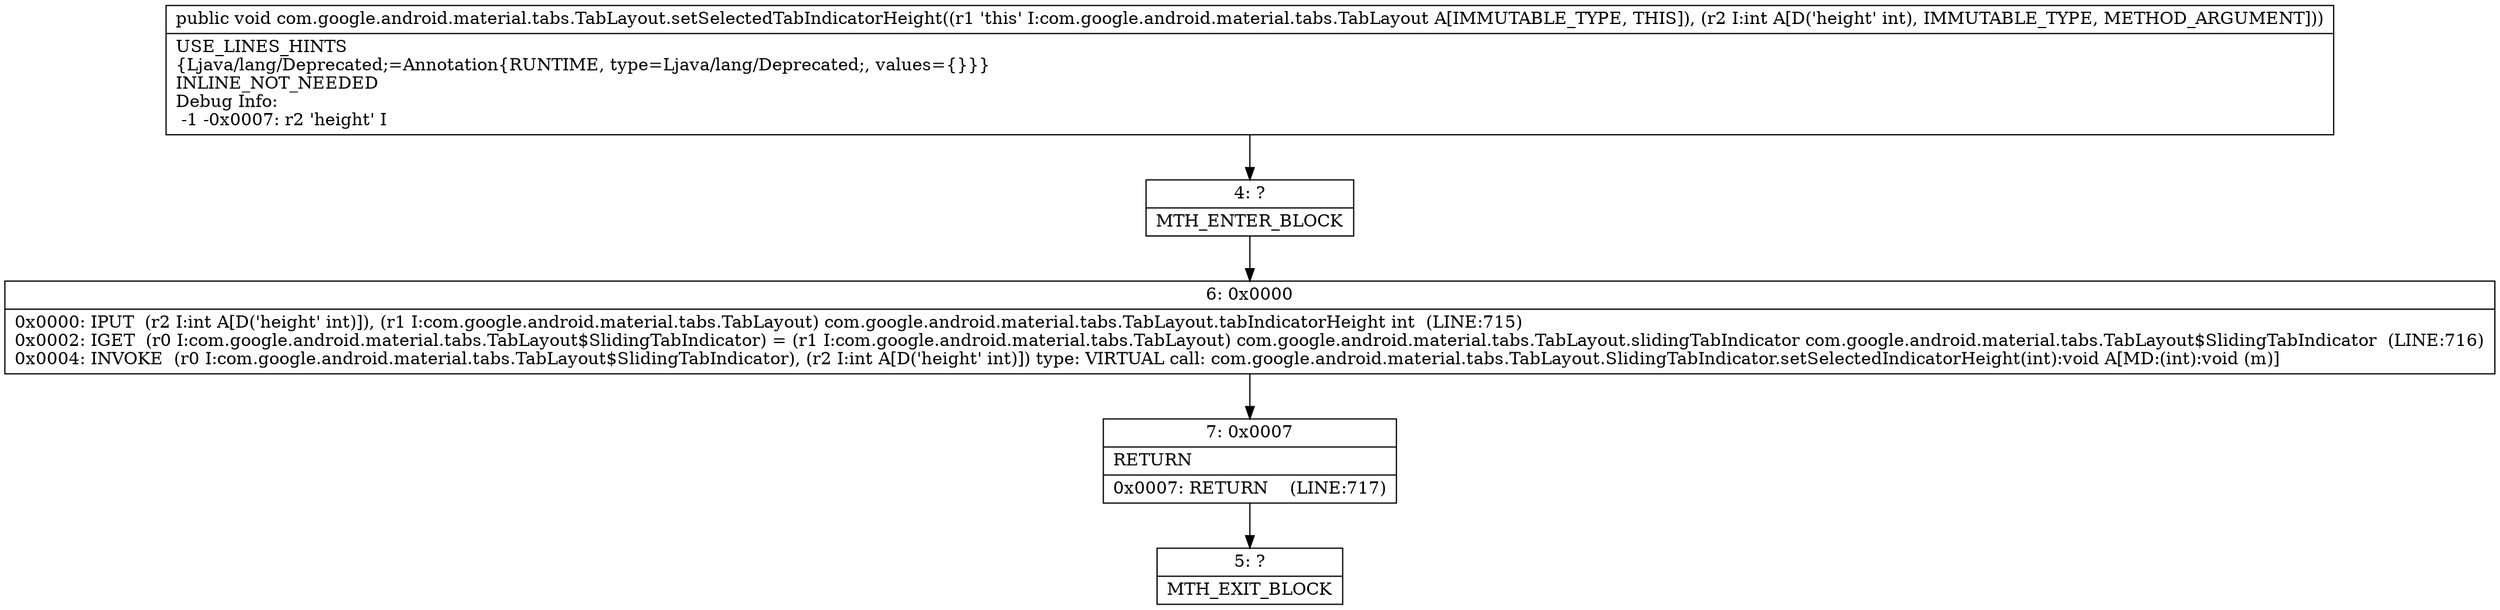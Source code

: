 digraph "CFG forcom.google.android.material.tabs.TabLayout.setSelectedTabIndicatorHeight(I)V" {
Node_4 [shape=record,label="{4\:\ ?|MTH_ENTER_BLOCK\l}"];
Node_6 [shape=record,label="{6\:\ 0x0000|0x0000: IPUT  (r2 I:int A[D('height' int)]), (r1 I:com.google.android.material.tabs.TabLayout) com.google.android.material.tabs.TabLayout.tabIndicatorHeight int  (LINE:715)\l0x0002: IGET  (r0 I:com.google.android.material.tabs.TabLayout$SlidingTabIndicator) = (r1 I:com.google.android.material.tabs.TabLayout) com.google.android.material.tabs.TabLayout.slidingTabIndicator com.google.android.material.tabs.TabLayout$SlidingTabIndicator  (LINE:716)\l0x0004: INVOKE  (r0 I:com.google.android.material.tabs.TabLayout$SlidingTabIndicator), (r2 I:int A[D('height' int)]) type: VIRTUAL call: com.google.android.material.tabs.TabLayout.SlidingTabIndicator.setSelectedIndicatorHeight(int):void A[MD:(int):void (m)]\l}"];
Node_7 [shape=record,label="{7\:\ 0x0007|RETURN\l|0x0007: RETURN    (LINE:717)\l}"];
Node_5 [shape=record,label="{5\:\ ?|MTH_EXIT_BLOCK\l}"];
MethodNode[shape=record,label="{public void com.google.android.material.tabs.TabLayout.setSelectedTabIndicatorHeight((r1 'this' I:com.google.android.material.tabs.TabLayout A[IMMUTABLE_TYPE, THIS]), (r2 I:int A[D('height' int), IMMUTABLE_TYPE, METHOD_ARGUMENT]))  | USE_LINES_HINTS\l\{Ljava\/lang\/Deprecated;=Annotation\{RUNTIME, type=Ljava\/lang\/Deprecated;, values=\{\}\}\}\lINLINE_NOT_NEEDED\lDebug Info:\l  \-1 \-0x0007: r2 'height' I\l}"];
MethodNode -> Node_4;Node_4 -> Node_6;
Node_6 -> Node_7;
Node_7 -> Node_5;
}

